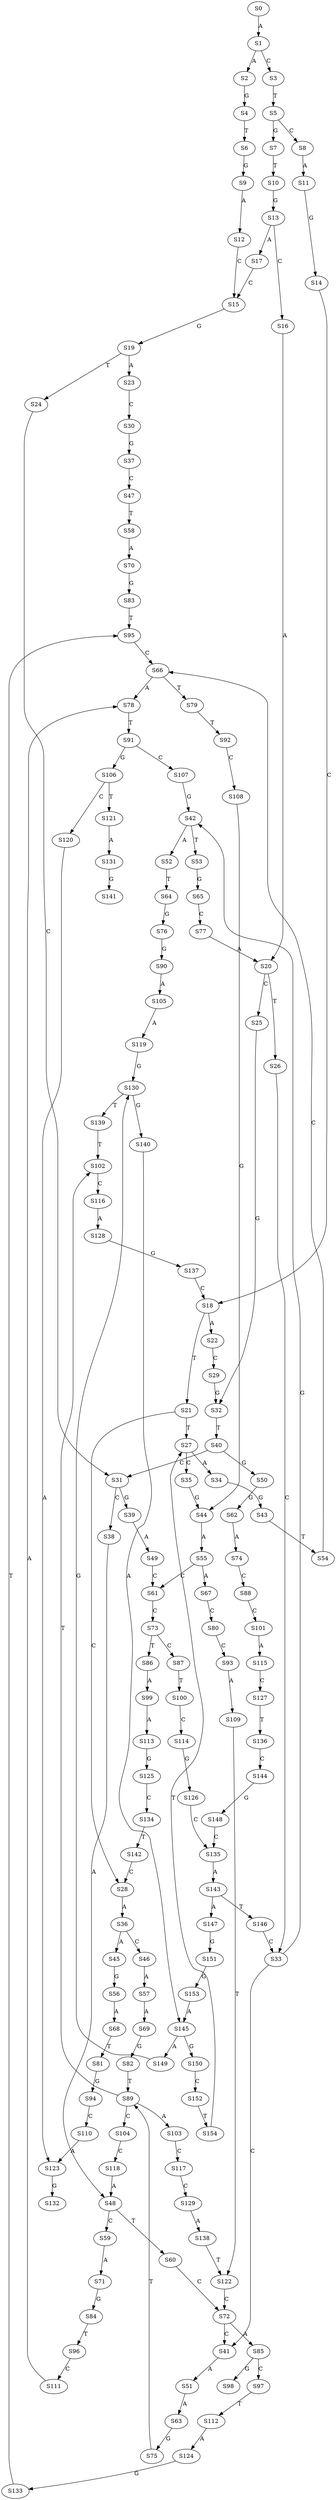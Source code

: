 strict digraph  {
	S0 -> S1 [ label = A ];
	S1 -> S2 [ label = A ];
	S1 -> S3 [ label = C ];
	S2 -> S4 [ label = G ];
	S3 -> S5 [ label = T ];
	S4 -> S6 [ label = T ];
	S5 -> S7 [ label = G ];
	S5 -> S8 [ label = C ];
	S6 -> S9 [ label = G ];
	S7 -> S10 [ label = T ];
	S8 -> S11 [ label = A ];
	S9 -> S12 [ label = A ];
	S10 -> S13 [ label = G ];
	S11 -> S14 [ label = G ];
	S12 -> S15 [ label = C ];
	S13 -> S16 [ label = C ];
	S13 -> S17 [ label = A ];
	S14 -> S18 [ label = C ];
	S15 -> S19 [ label = G ];
	S16 -> S20 [ label = A ];
	S17 -> S15 [ label = C ];
	S18 -> S21 [ label = T ];
	S18 -> S22 [ label = A ];
	S19 -> S23 [ label = A ];
	S19 -> S24 [ label = T ];
	S20 -> S25 [ label = C ];
	S20 -> S26 [ label = T ];
	S21 -> S27 [ label = T ];
	S21 -> S28 [ label = C ];
	S22 -> S29 [ label = C ];
	S23 -> S30 [ label = C ];
	S24 -> S31 [ label = C ];
	S25 -> S32 [ label = G ];
	S26 -> S33 [ label = C ];
	S27 -> S34 [ label = A ];
	S27 -> S35 [ label = C ];
	S28 -> S36 [ label = A ];
	S29 -> S32 [ label = G ];
	S30 -> S37 [ label = G ];
	S31 -> S38 [ label = C ];
	S31 -> S39 [ label = G ];
	S32 -> S40 [ label = T ];
	S33 -> S41 [ label = C ];
	S33 -> S42 [ label = G ];
	S34 -> S43 [ label = G ];
	S35 -> S44 [ label = G ];
	S36 -> S45 [ label = A ];
	S36 -> S46 [ label = C ];
	S37 -> S47 [ label = C ];
	S38 -> S48 [ label = A ];
	S39 -> S49 [ label = A ];
	S40 -> S31 [ label = C ];
	S40 -> S50 [ label = G ];
	S41 -> S51 [ label = A ];
	S42 -> S52 [ label = A ];
	S42 -> S53 [ label = T ];
	S43 -> S54 [ label = T ];
	S44 -> S55 [ label = A ];
	S45 -> S56 [ label = G ];
	S46 -> S57 [ label = A ];
	S47 -> S58 [ label = T ];
	S48 -> S59 [ label = C ];
	S48 -> S60 [ label = T ];
	S49 -> S61 [ label = C ];
	S50 -> S62 [ label = G ];
	S51 -> S63 [ label = A ];
	S52 -> S64 [ label = T ];
	S53 -> S65 [ label = G ];
	S54 -> S66 [ label = C ];
	S55 -> S67 [ label = A ];
	S55 -> S61 [ label = C ];
	S56 -> S68 [ label = A ];
	S57 -> S69 [ label = A ];
	S58 -> S70 [ label = A ];
	S59 -> S71 [ label = A ];
	S60 -> S72 [ label = C ];
	S61 -> S73 [ label = C ];
	S62 -> S74 [ label = A ];
	S63 -> S75 [ label = G ];
	S64 -> S76 [ label = G ];
	S65 -> S77 [ label = C ];
	S66 -> S78 [ label = A ];
	S66 -> S79 [ label = T ];
	S67 -> S80 [ label = C ];
	S68 -> S81 [ label = T ];
	S69 -> S82 [ label = G ];
	S70 -> S83 [ label = G ];
	S71 -> S84 [ label = G ];
	S72 -> S41 [ label = C ];
	S72 -> S85 [ label = A ];
	S73 -> S86 [ label = T ];
	S73 -> S87 [ label = C ];
	S74 -> S88 [ label = C ];
	S75 -> S89 [ label = T ];
	S76 -> S90 [ label = G ];
	S77 -> S20 [ label = A ];
	S78 -> S91 [ label = T ];
	S79 -> S92 [ label = T ];
	S80 -> S93 [ label = C ];
	S81 -> S94 [ label = G ];
	S82 -> S89 [ label = T ];
	S83 -> S95 [ label = T ];
	S84 -> S96 [ label = T ];
	S85 -> S97 [ label = C ];
	S85 -> S98 [ label = G ];
	S86 -> S99 [ label = A ];
	S87 -> S100 [ label = T ];
	S88 -> S101 [ label = C ];
	S89 -> S102 [ label = T ];
	S89 -> S103 [ label = A ];
	S89 -> S104 [ label = C ];
	S90 -> S105 [ label = A ];
	S91 -> S106 [ label = G ];
	S91 -> S107 [ label = C ];
	S92 -> S108 [ label = C ];
	S93 -> S109 [ label = A ];
	S94 -> S110 [ label = C ];
	S95 -> S66 [ label = C ];
	S96 -> S111 [ label = C ];
	S97 -> S112 [ label = T ];
	S99 -> S113 [ label = A ];
	S100 -> S114 [ label = C ];
	S101 -> S115 [ label = A ];
	S102 -> S116 [ label = C ];
	S103 -> S117 [ label = C ];
	S104 -> S118 [ label = C ];
	S105 -> S119 [ label = A ];
	S106 -> S120 [ label = C ];
	S106 -> S121 [ label = T ];
	S107 -> S42 [ label = G ];
	S108 -> S44 [ label = G ];
	S109 -> S122 [ label = T ];
	S110 -> S123 [ label = A ];
	S111 -> S78 [ label = A ];
	S112 -> S124 [ label = A ];
	S113 -> S125 [ label = G ];
	S114 -> S126 [ label = G ];
	S115 -> S127 [ label = C ];
	S116 -> S128 [ label = A ];
	S117 -> S129 [ label = C ];
	S118 -> S48 [ label = A ];
	S119 -> S130 [ label = G ];
	S120 -> S123 [ label = A ];
	S121 -> S131 [ label = A ];
	S122 -> S72 [ label = C ];
	S123 -> S132 [ label = G ];
	S124 -> S133 [ label = G ];
	S125 -> S134 [ label = C ];
	S126 -> S135 [ label = C ];
	S127 -> S136 [ label = T ];
	S128 -> S137 [ label = G ];
	S129 -> S138 [ label = A ];
	S130 -> S139 [ label = T ];
	S130 -> S140 [ label = G ];
	S131 -> S141 [ label = G ];
	S133 -> S95 [ label = T ];
	S134 -> S142 [ label = T ];
	S135 -> S143 [ label = A ];
	S136 -> S144 [ label = C ];
	S137 -> S18 [ label = C ];
	S138 -> S122 [ label = T ];
	S139 -> S102 [ label = T ];
	S140 -> S145 [ label = A ];
	S142 -> S28 [ label = C ];
	S143 -> S146 [ label = T ];
	S143 -> S147 [ label = A ];
	S144 -> S148 [ label = G ];
	S145 -> S149 [ label = A ];
	S145 -> S150 [ label = G ];
	S146 -> S33 [ label = C ];
	S147 -> S151 [ label = G ];
	S148 -> S135 [ label = C ];
	S149 -> S130 [ label = G ];
	S150 -> S152 [ label = C ];
	S151 -> S153 [ label = G ];
	S152 -> S154 [ label = T ];
	S153 -> S145 [ label = A ];
	S154 -> S27 [ label = T ];
}
